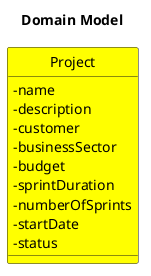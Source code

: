 @startuml
'https://plantuml.com/class-diagram


'Layout Format---------------------------------------------
left to right direction
hide circle
skinparam classAttributeIconSize 0


title Domain Model


'Project Aggregate:--------------------------------------------------
class Project #Yellow{
-name
-description
-customer
-businessSector
-budget
-sprintDuration
-numberOfSprints
-startDate
-status
}

@enduml